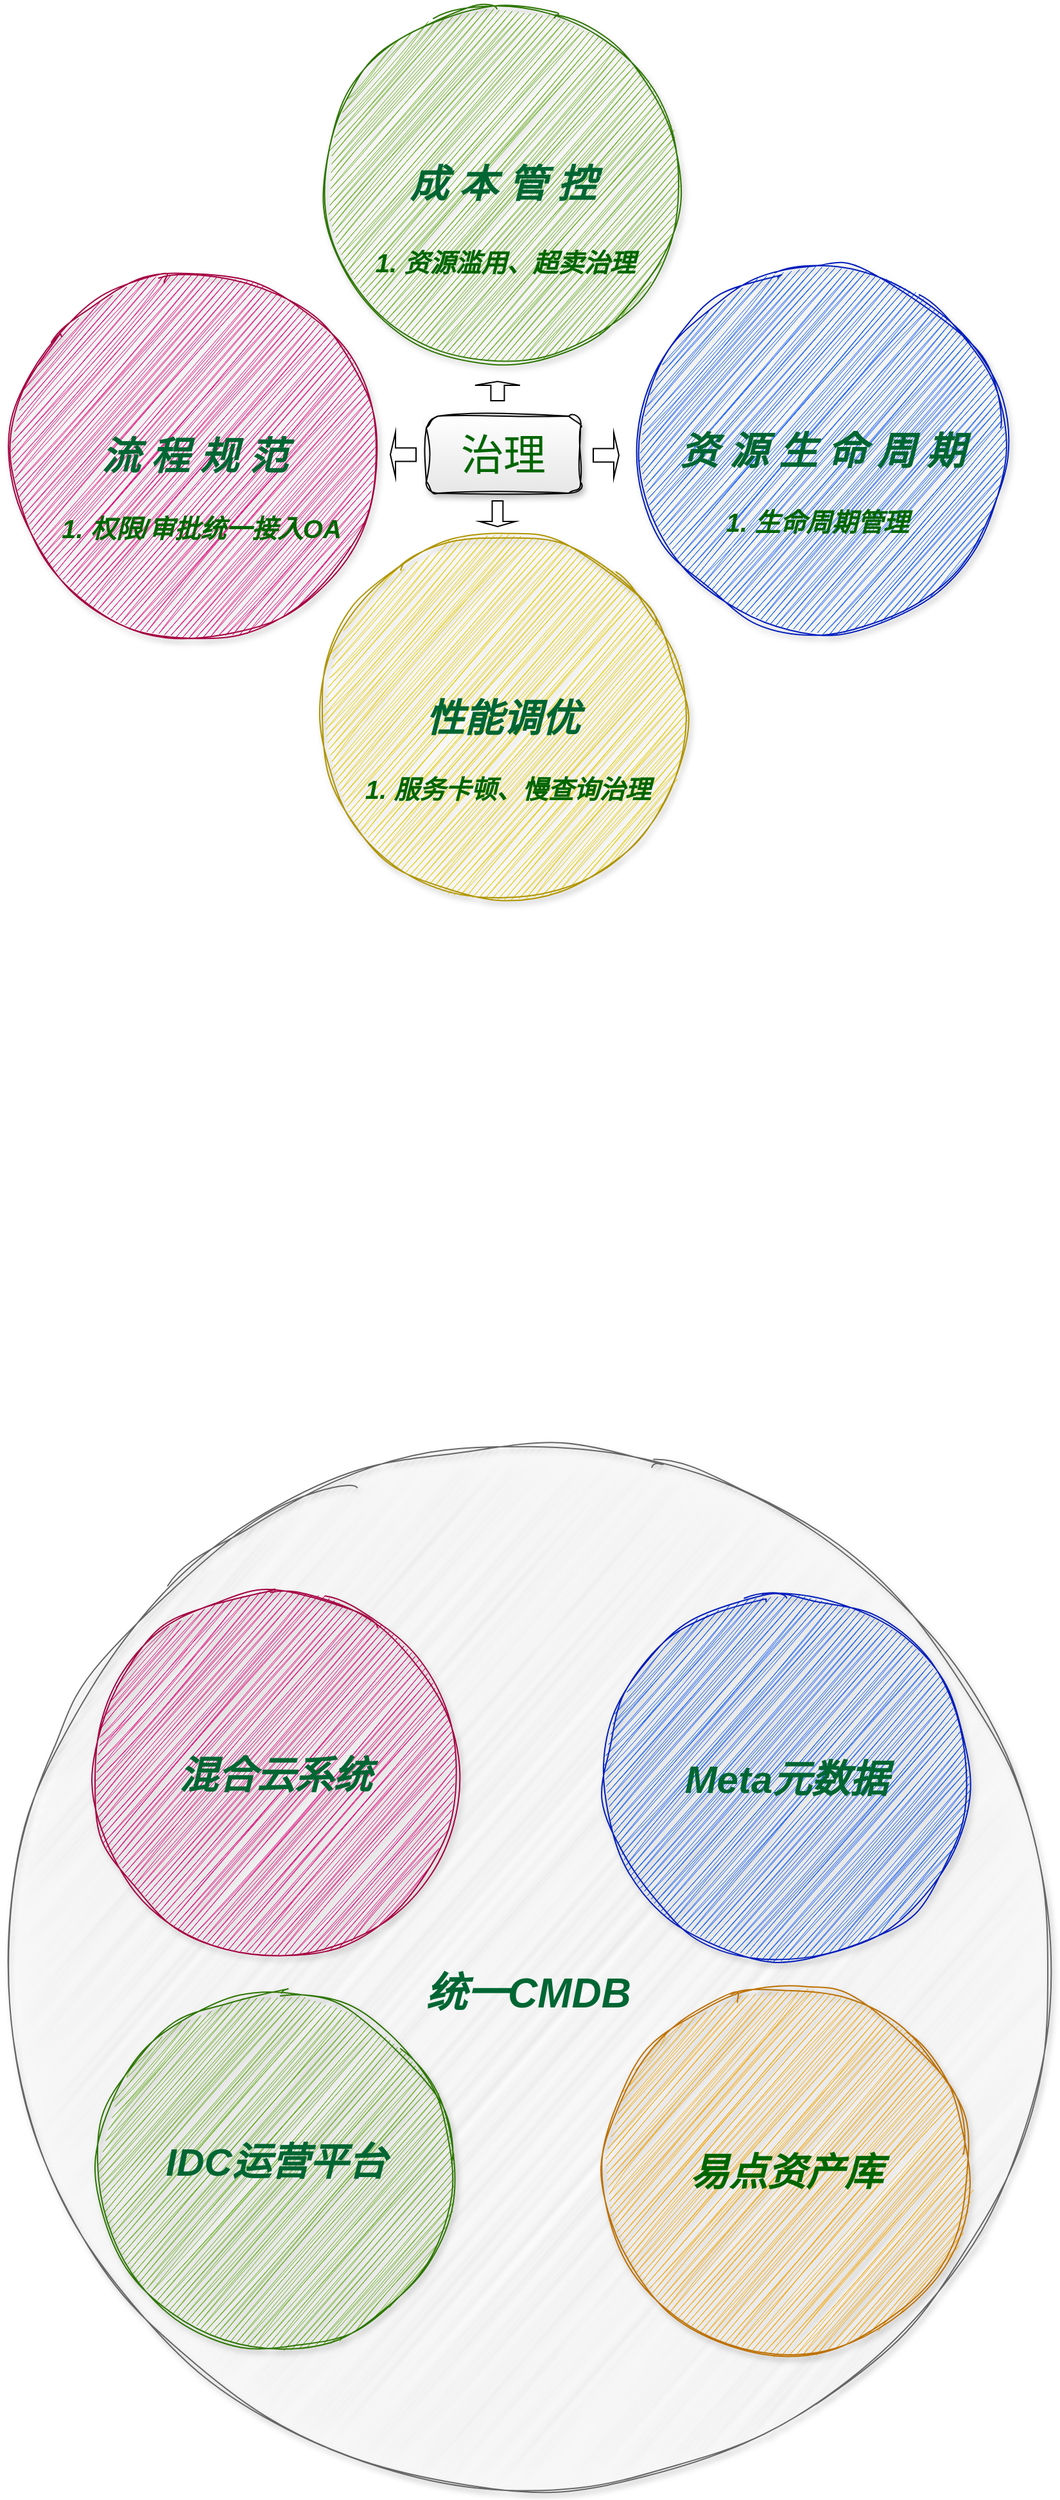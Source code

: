 <mxfile version="26.1.0">
  <diagram name="第 1 页" id="ZKobRG4JK-VmnRkCWwGY">
    <mxGraphModel dx="1687" dy="918" grid="0" gridSize="10" guides="1" tooltips="1" connect="1" arrows="1" fold="1" page="1" pageScale="1" pageWidth="827" pageHeight="1169" background="none" math="0" shadow="0">
      <root>
        <mxCell id="0" />
        <mxCell id="1" parent="0" />
        <mxCell id="yRMIKyiLItkKRUMiK5aZ-4" value="&lt;div&gt;&lt;font style=&quot;color: rgb(0, 102, 51); font-size: 32px;&quot;&gt;&lt;b style=&quot;&quot;&gt;&lt;i style=&quot;&quot;&gt;&lt;br&gt;&lt;/i&gt;&lt;/b&gt;&lt;/font&gt;&lt;/div&gt;&lt;font style=&quot;color: rgb(0, 102, 51); font-size: 32px;&quot;&gt;&lt;b style=&quot;&quot;&gt;&lt;i style=&quot;&quot;&gt;&lt;div style=&quot;&quot;&gt;&lt;b style=&quot;color: light-dark(rgb(0, 102, 51), rgb(105, 193, 149)); background-color: transparent;&quot;&gt;&lt;i&gt;统一CMDB&lt;/i&gt;&lt;/b&gt;&lt;/div&gt;&lt;/i&gt;&lt;/b&gt;&lt;/font&gt;" style="ellipse;whiteSpace=wrap;html=1;aspect=fixed;fillColor=#f5f5f5;fontColor=#333333;strokeColor=#666666;sketch=1;curveFitting=1;jiggle=2;shadow=1;" vertex="1" parent="1">
          <mxGeometry x="14" y="1244" width="813" height="813" as="geometry" />
        </mxCell>
        <mxCell id="yRMIKyiLItkKRUMiK5aZ-1" value="&lt;b style=&quot;color: rgb(0, 102, 51); font-size: 30px;&quot;&gt;&lt;i&gt;IDC运营平台&lt;/i&gt;&lt;/b&gt;&lt;div&gt;&lt;br&gt;&lt;/div&gt;" style="ellipse;whiteSpace=wrap;html=1;aspect=fixed;fillColor=#60a917;strokeColor=#2D7600;sketch=1;curveFitting=1;jiggle=2;shadow=1;fontColor=#ffffff;" vertex="1" parent="1">
          <mxGeometry x="84.5" y="1670.5" width="278" height="278" as="geometry" />
        </mxCell>
        <mxCell id="yRMIKyiLItkKRUMiK5aZ-2" value="&lt;font color=&quot;#006633&quot;&gt;&lt;span style=&quot;font-size: 30px;&quot;&gt;&lt;b&gt;&lt;i&gt;混合云系统&lt;/i&gt;&lt;/b&gt;&lt;/span&gt;&lt;/font&gt;" style="ellipse;whiteSpace=wrap;html=1;aspect=fixed;fillColor=#d80073;strokeColor=#A50040;sketch=1;curveFitting=1;jiggle=2;shadow=1;fontColor=#ffffff;" vertex="1" parent="1">
          <mxGeometry x="81" y="1358" width="285" height="285" as="geometry" />
        </mxCell>
        <mxCell id="yRMIKyiLItkKRUMiK5aZ-3" value="&lt;i style=&quot;color: rgb(0, 102, 51); font-size: 30px;&quot;&gt;&lt;b&gt;Meta元数据&lt;/b&gt;&lt;/i&gt;" style="ellipse;whiteSpace=wrap;html=1;aspect=fixed;fillColor=#0050ef;strokeColor=#001DBC;sketch=1;curveFitting=1;jiggle=2;shadow=1;fontColor=#ffffff;" vertex="1" parent="1">
          <mxGeometry x="479" y="1361" width="285" height="285" as="geometry" />
        </mxCell>
        <mxCell id="yRMIKyiLItkKRUMiK5aZ-5" value="&lt;font style=&quot;color: rgb(0, 102, 0); font-size: 30px;&quot;&gt;&lt;b&gt;&lt;i&gt;易点资产库&lt;/i&gt;&lt;/b&gt;&lt;/font&gt;" style="ellipse;whiteSpace=wrap;html=1;aspect=fixed;fillColor=#f0a30a;strokeColor=#BD7000;sketch=1;curveFitting=1;jiggle=2;shadow=1;fontColor=#000000;" vertex="1" parent="1">
          <mxGeometry x="479" y="1667" width="285" height="285" as="geometry" />
        </mxCell>
        <mxCell id="yRMIKyiLItkKRUMiK5aZ-11" value="" style="group" vertex="1" connectable="0" parent="1">
          <mxGeometry x="261.5" y="124" width="278" height="280" as="geometry" />
        </mxCell>
        <mxCell id="dAGa8_dfelPEvwSkxREn-11" value="&lt;b style=&quot;color: rgb(0, 102, 51); font-size: 30px;&quot;&gt;&lt;i&gt;成 本 管 控&lt;/i&gt;&lt;/b&gt;" style="ellipse;whiteSpace=wrap;html=1;aspect=fixed;fillColor=#60a917;strokeColor=#2D7600;sketch=1;curveFitting=1;jiggle=2;shadow=1;fontColor=#ffffff;" parent="yRMIKyiLItkKRUMiK5aZ-11" vertex="1">
          <mxGeometry width="276.985" height="276.985" as="geometry" />
        </mxCell>
        <mxCell id="yRMIKyiLItkKRUMiK5aZ-7" value="&lt;font style=&quot;font-size: 20px; color: rgb(0, 102, 0);&quot;&gt;&lt;b&gt;&lt;i&gt;1. 资源滥用、超卖治理&lt;/i&gt;&lt;/b&gt;&lt;/font&gt;" style="text;html=1;align=center;verticalAlign=middle;whiteSpace=wrap;rounded=0;" vertex="1" parent="yRMIKyiLItkKRUMiK5aZ-11">
          <mxGeometry x="13.536" y="146.816" width="255.094" height="104.869" as="geometry" />
        </mxCell>
        <mxCell id="yRMIKyiLItkKRUMiK5aZ-12" value="" style="group" vertex="1" connectable="0" parent="1">
          <mxGeometry x="18" y="331" width="285" height="285" as="geometry" />
        </mxCell>
        <mxCell id="dAGa8_dfelPEvwSkxREn-12" value="&lt;b style=&quot;color: rgb(0, 102, 51); font-size: 30px;&quot;&gt;&lt;i&gt;流 程 规 范&lt;/i&gt;&lt;/b&gt;" style="ellipse;whiteSpace=wrap;html=1;aspect=fixed;fillColor=#d80073;strokeColor=#A50040;sketch=1;curveFitting=1;jiggle=2;shadow=1;fontColor=#ffffff;" parent="yRMIKyiLItkKRUMiK5aZ-12" vertex="1">
          <mxGeometry width="285" height="285" as="geometry" />
        </mxCell>
        <mxCell id="yRMIKyiLItkKRUMiK5aZ-6" value="&lt;font style=&quot;font-size: 20px; color: rgb(0, 102, 0);&quot;&gt;&lt;b&gt;&lt;i&gt;1. 权限/审批统一接入OA&lt;/i&gt;&lt;/b&gt;&lt;/font&gt;" style="text;html=1;align=center;verticalAlign=middle;whiteSpace=wrap;rounded=0;" vertex="1" parent="yRMIKyiLItkKRUMiK5aZ-12">
          <mxGeometry x="22" y="117" width="252" height="164" as="geometry" />
        </mxCell>
        <mxCell id="yRMIKyiLItkKRUMiK5aZ-13" value="" style="group" vertex="1" connectable="0" parent="1">
          <mxGeometry x="507" y="327" width="285" height="285" as="geometry" />
        </mxCell>
        <mxCell id="dAGa8_dfelPEvwSkxREn-13" value="&lt;i style=&quot;color: rgb(0, 102, 51); font-size: 30px;&quot;&gt;&lt;b&gt;资 源 生 命 周 期&lt;/b&gt;&lt;/i&gt;" style="ellipse;whiteSpace=wrap;html=1;aspect=fixed;fillColor=#0050ef;strokeColor=#001DBC;sketch=1;curveFitting=1;jiggle=2;shadow=1;fontColor=#ffffff;" parent="yRMIKyiLItkKRUMiK5aZ-13" vertex="1">
          <mxGeometry width="285" height="285" as="geometry" />
        </mxCell>
        <mxCell id="yRMIKyiLItkKRUMiK5aZ-8" value="&lt;font style=&quot;font-size: 20px; color: rgb(0, 102, 0);&quot;&gt;&lt;b&gt;&lt;i&gt;1. 生命周期管理&lt;/i&gt;&lt;/b&gt;&lt;/font&gt;" style="text;html=1;align=center;verticalAlign=middle;whiteSpace=wrap;rounded=0;" vertex="1" parent="yRMIKyiLItkKRUMiK5aZ-13">
          <mxGeometry x="16" y="148" width="245" height="100" as="geometry" />
        </mxCell>
        <mxCell id="yRMIKyiLItkKRUMiK5aZ-14" value="" style="group" vertex="1" connectable="0" parent="1">
          <mxGeometry x="258" y="535" width="285" height="285" as="geometry" />
        </mxCell>
        <mxCell id="yRMIKyiLItkKRUMiK5aZ-9" value="&lt;i style=&quot;color: rgb(0, 102, 51); font-size: 30px;&quot;&gt;&lt;b&gt;性能调优&lt;/b&gt;&lt;/i&gt;" style="ellipse;whiteSpace=wrap;html=1;aspect=fixed;fillColor=#e3c800;strokeColor=#B09500;sketch=1;curveFitting=1;jiggle=2;shadow=1;fontColor=#000000;" vertex="1" parent="yRMIKyiLItkKRUMiK5aZ-14">
          <mxGeometry width="285" height="285" as="geometry" />
        </mxCell>
        <mxCell id="yRMIKyiLItkKRUMiK5aZ-10" value="&lt;font style=&quot;font-size: 20px; color: rgb(0, 102, 0);&quot;&gt;&lt;b&gt;&lt;i&gt;1. 服务卡顿、慢查询治理&lt;/i&gt;&lt;/b&gt;&lt;/font&gt;" style="text;html=1;align=center;verticalAlign=middle;whiteSpace=wrap;rounded=0;" vertex="1" parent="yRMIKyiLItkKRUMiK5aZ-14">
          <mxGeometry x="24" y="148" width="245" height="100" as="geometry" />
        </mxCell>
        <mxCell id="yRMIKyiLItkKRUMiK5aZ-15" value="&lt;font style=&quot;font-size: 33px; color: rgb(0, 102, 0);&quot;&gt;治理&lt;/font&gt;" style="rounded=1;whiteSpace=wrap;html=1;sketch=1;curveFitting=1;jiggle=2;shadow=1;gradientColor=#E6E6E6;" vertex="1" parent="1">
          <mxGeometry x="341" y="443" width="120" height="60" as="geometry" />
        </mxCell>
        <mxCell id="yRMIKyiLItkKRUMiK5aZ-18" value="" style="shape=singleArrow;direction=west;whiteSpace=wrap;html=1;movable=1;resizable=1;rotatable=1;deletable=1;editable=1;locked=0;connectable=1;" vertex="1" parent="1">
          <mxGeometry x="313" y="455.5" width="20" height="35" as="geometry" />
        </mxCell>
        <mxCell id="yRMIKyiLItkKRUMiK5aZ-23" value="" style="shape=singleArrow;direction=west;whiteSpace=wrap;html=1;movable=1;resizable=1;rotatable=1;deletable=1;editable=1;locked=0;connectable=1;rotation=-180;" vertex="1" parent="1">
          <mxGeometry x="471" y="456" width="20" height="35" as="geometry" />
        </mxCell>
        <mxCell id="yRMIKyiLItkKRUMiK5aZ-24" value="" style="shape=singleArrow;direction=north;whiteSpace=wrap;html=1;" vertex="1" parent="1">
          <mxGeometry x="379" y="416" width="35" height="15" as="geometry" />
        </mxCell>
        <mxCell id="yRMIKyiLItkKRUMiK5aZ-27" value="" style="shape=singleArrow;direction=south;whiteSpace=wrap;html=1;" vertex="1" parent="1">
          <mxGeometry x="382.5" y="509" width="28" height="20" as="geometry" />
        </mxCell>
      </root>
    </mxGraphModel>
  </diagram>
</mxfile>
